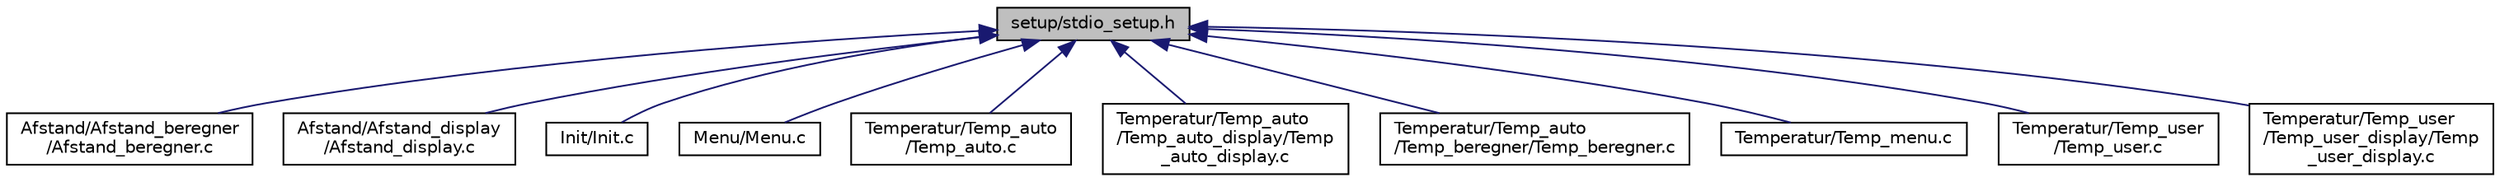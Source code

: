 digraph "setup/stdio_setup.h"
{
 // LATEX_PDF_SIZE
  edge [fontname="Helvetica",fontsize="10",labelfontname="Helvetica",labelfontsize="10"];
  node [fontname="Helvetica",fontsize="10",shape=record];
  Node1 [label="setup/stdio_setup.h",height=0.2,width=0.4,color="black", fillcolor="grey75", style="filled", fontcolor="black",tooltip=" "];
  Node1 -> Node2 [dir="back",color="midnightblue",fontsize="10",style="solid"];
  Node2 [label="Afstand/Afstand_beregner\l/Afstand_beregner.c",height=0.2,width=0.4,color="black", fillcolor="white", style="filled",URL="$_afstand__beregner_8c.html",tooltip=" "];
  Node1 -> Node3 [dir="back",color="midnightblue",fontsize="10",style="solid"];
  Node3 [label="Afstand/Afstand_display\l/Afstand_display.c",height=0.2,width=0.4,color="black", fillcolor="white", style="filled",URL="$_afstand__display_8c.html",tooltip=" "];
  Node1 -> Node4 [dir="back",color="midnightblue",fontsize="10",style="solid"];
  Node4 [label="Init/Init.c",height=0.2,width=0.4,color="black", fillcolor="white", style="filled",URL="$_init_8c.html",tooltip=" "];
  Node1 -> Node5 [dir="back",color="midnightblue",fontsize="10",style="solid"];
  Node5 [label="Menu/Menu.c",height=0.2,width=0.4,color="black", fillcolor="white", style="filled",URL="$_menu_8c.html",tooltip=" "];
  Node1 -> Node6 [dir="back",color="midnightblue",fontsize="10",style="solid"];
  Node6 [label="Temperatur/Temp_auto\l/Temp_auto.c",height=0.2,width=0.4,color="black", fillcolor="white", style="filled",URL="$_temp__auto_8c.html",tooltip=" "];
  Node1 -> Node7 [dir="back",color="midnightblue",fontsize="10",style="solid"];
  Node7 [label="Temperatur/Temp_auto\l/Temp_auto_display/Temp\l_auto_display.c",height=0.2,width=0.4,color="black", fillcolor="white", style="filled",URL="$_temp__auto__display_8c.html",tooltip=" "];
  Node1 -> Node8 [dir="back",color="midnightblue",fontsize="10",style="solid"];
  Node8 [label="Temperatur/Temp_auto\l/Temp_beregner/Temp_beregner.c",height=0.2,width=0.4,color="black", fillcolor="white", style="filled",URL="$_temp__beregner_8c.html",tooltip=" "];
  Node1 -> Node9 [dir="back",color="midnightblue",fontsize="10",style="solid"];
  Node9 [label="Temperatur/Temp_menu.c",height=0.2,width=0.4,color="black", fillcolor="white", style="filled",URL="$_temp__menu_8c.html",tooltip=" "];
  Node1 -> Node10 [dir="back",color="midnightblue",fontsize="10",style="solid"];
  Node10 [label="Temperatur/Temp_user\l/Temp_user.c",height=0.2,width=0.4,color="black", fillcolor="white", style="filled",URL="$_temp__user_8c.html",tooltip=" "];
  Node1 -> Node11 [dir="back",color="midnightblue",fontsize="10",style="solid"];
  Node11 [label="Temperatur/Temp_user\l/Temp_user_display/Temp\l_user_display.c",height=0.2,width=0.4,color="black", fillcolor="white", style="filled",URL="$_temp__user__display_8c.html",tooltip=" "];
}
